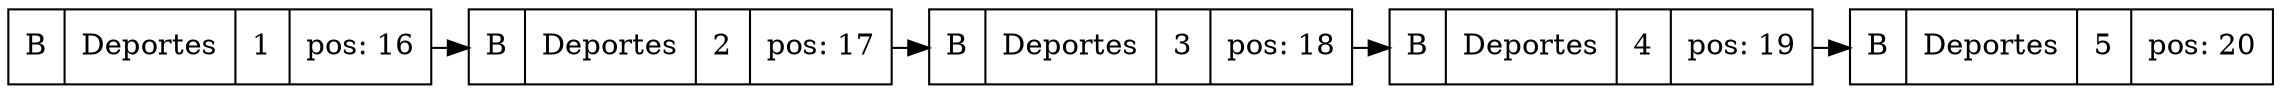 digraph G{
node[shape="box" shape="record"]
graph[splines="ortho"]
node15[label="B|Deportes|1|pos: 16"];
node15->node16;
node16[label="B|Deportes|2|pos: 17"];
node16->node17;
node17[label="B|Deportes|3|pos: 18"];
node17->node18;
node18[label="B|Deportes|4|pos: 19"];
node18->node19;
node19[label="B|Deportes|5|pos: 20"];
{rank="same"; node15; node16; node17; node18; node19}
}
